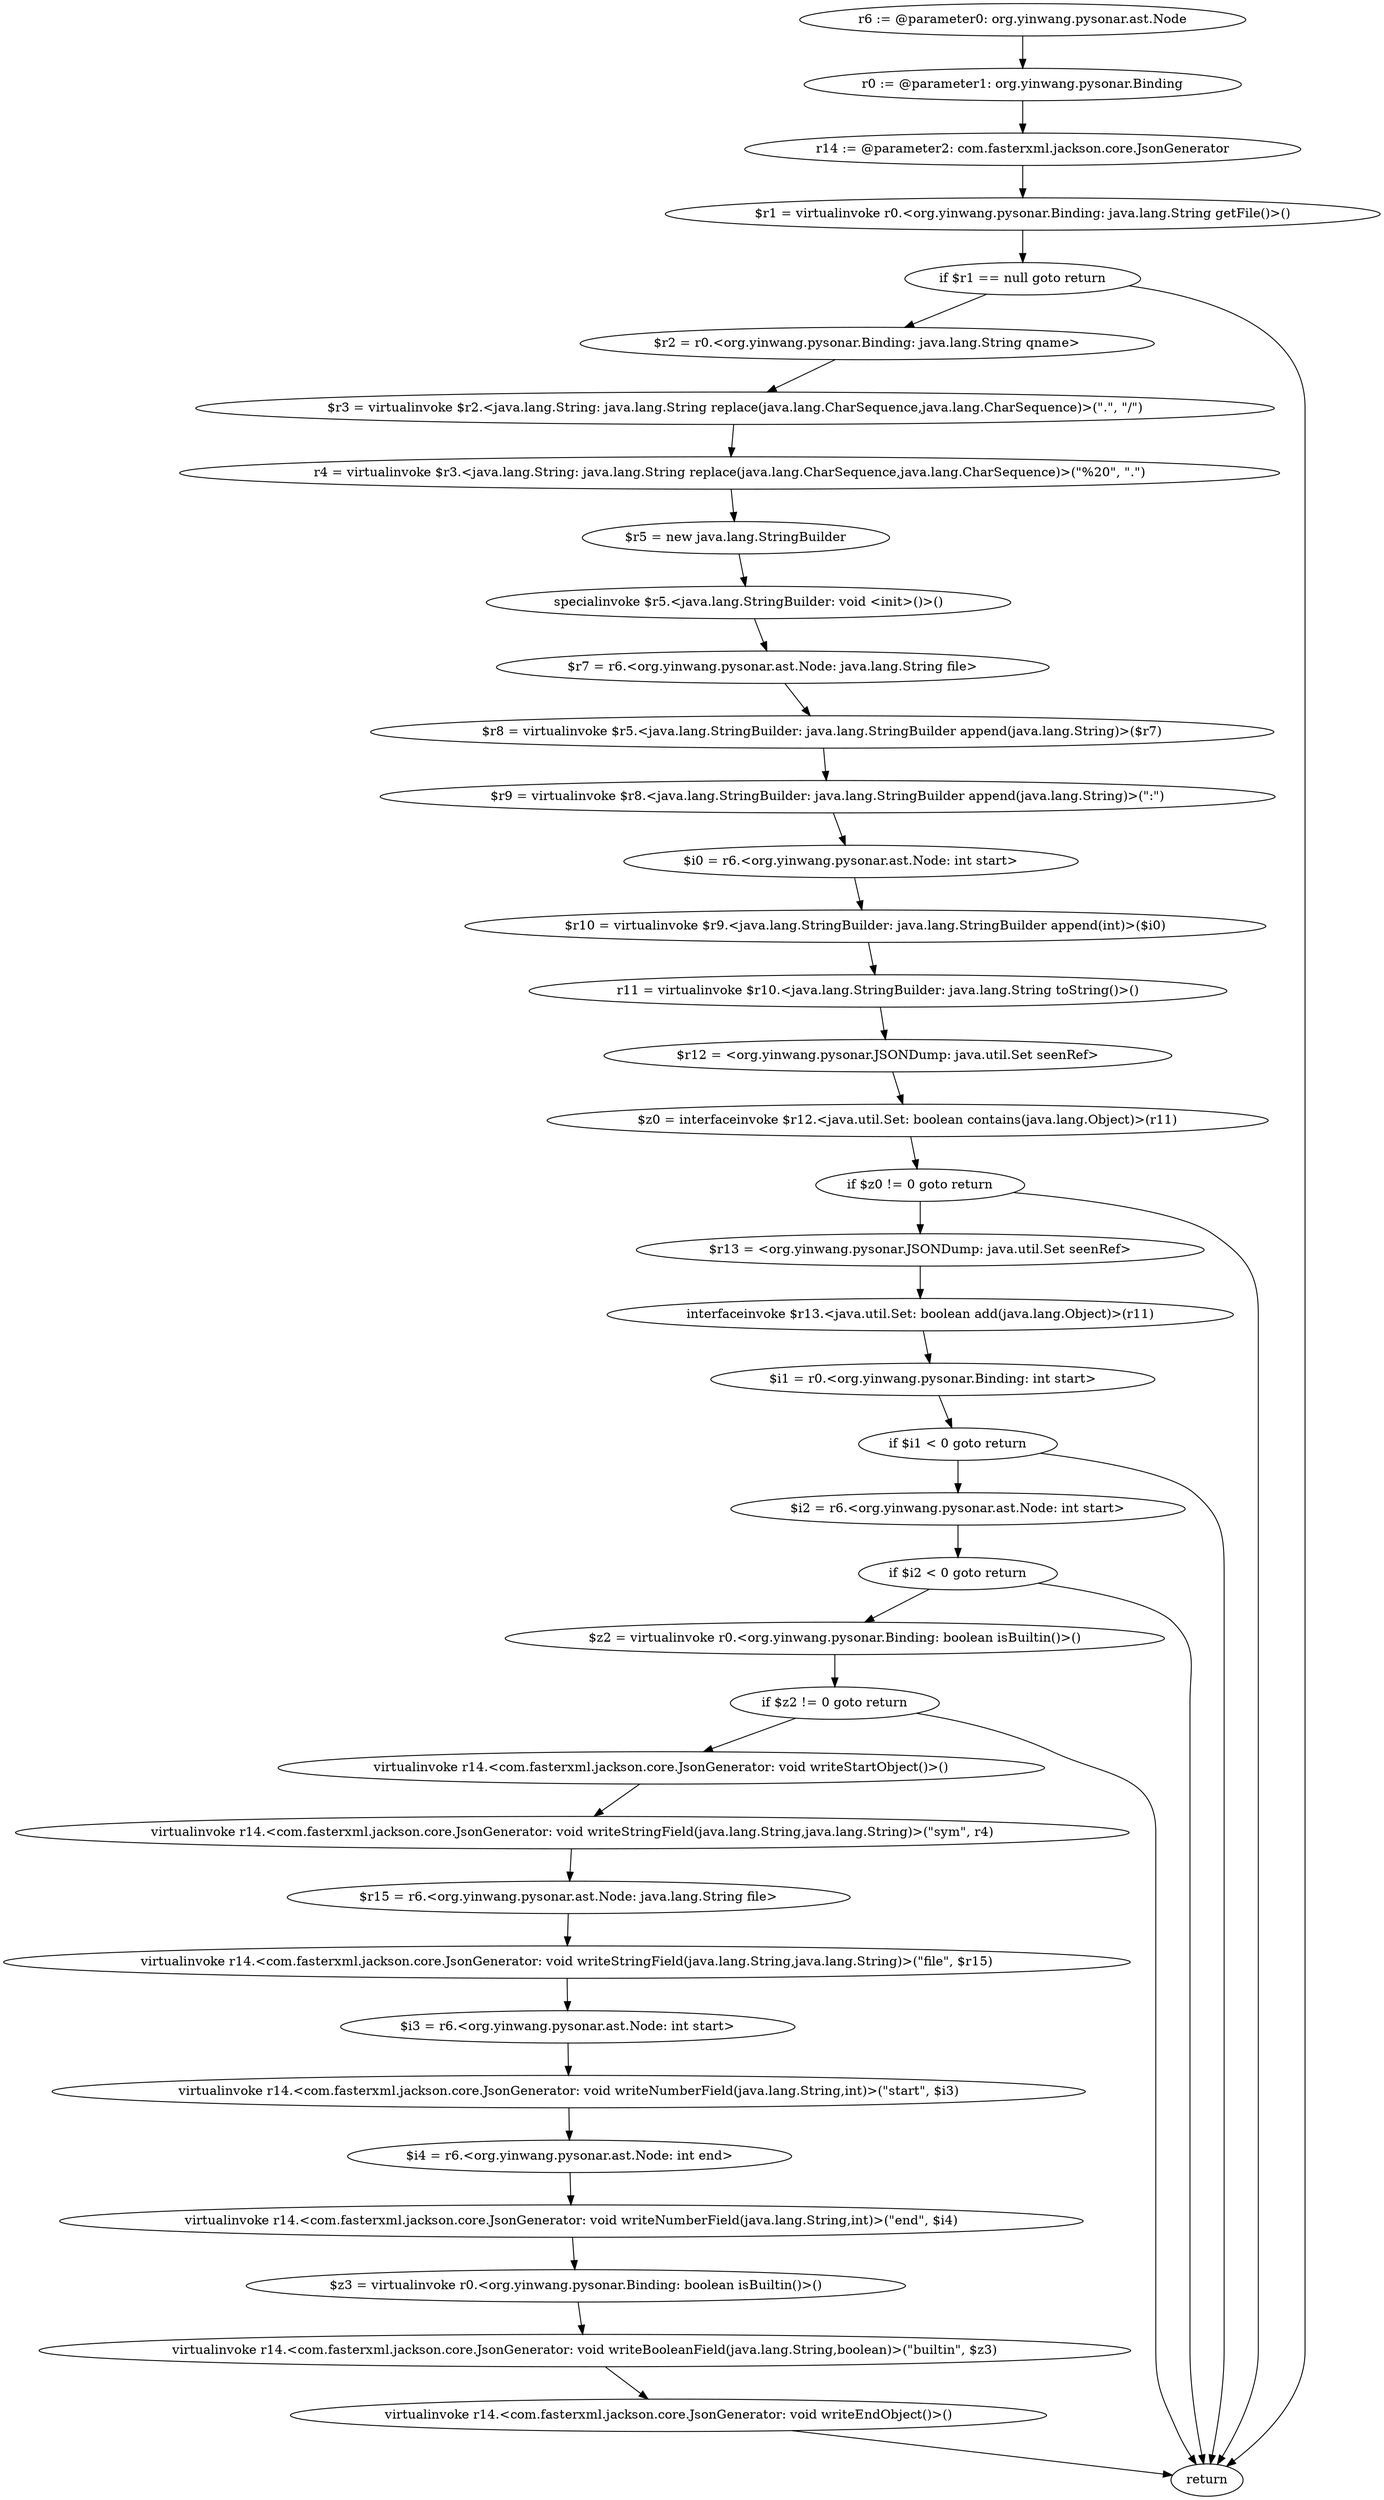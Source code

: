 digraph "unitGraph" {
    "r6 := @parameter0: org.yinwang.pysonar.ast.Node"
    "r0 := @parameter1: org.yinwang.pysonar.Binding"
    "r14 := @parameter2: com.fasterxml.jackson.core.JsonGenerator"
    "$r1 = virtualinvoke r0.<org.yinwang.pysonar.Binding: java.lang.String getFile()>()"
    "if $r1 == null goto return"
    "$r2 = r0.<org.yinwang.pysonar.Binding: java.lang.String qname>"
    "$r3 = virtualinvoke $r2.<java.lang.String: java.lang.String replace(java.lang.CharSequence,java.lang.CharSequence)>(\".\", \"/\")"
    "r4 = virtualinvoke $r3.<java.lang.String: java.lang.String replace(java.lang.CharSequence,java.lang.CharSequence)>(\"%20\", \".\")"
    "$r5 = new java.lang.StringBuilder"
    "specialinvoke $r5.<java.lang.StringBuilder: void <init>()>()"
    "$r7 = r6.<org.yinwang.pysonar.ast.Node: java.lang.String file>"
    "$r8 = virtualinvoke $r5.<java.lang.StringBuilder: java.lang.StringBuilder append(java.lang.String)>($r7)"
    "$r9 = virtualinvoke $r8.<java.lang.StringBuilder: java.lang.StringBuilder append(java.lang.String)>(\":\")"
    "$i0 = r6.<org.yinwang.pysonar.ast.Node: int start>"
    "$r10 = virtualinvoke $r9.<java.lang.StringBuilder: java.lang.StringBuilder append(int)>($i0)"
    "r11 = virtualinvoke $r10.<java.lang.StringBuilder: java.lang.String toString()>()"
    "$r12 = <org.yinwang.pysonar.JSONDump: java.util.Set seenRef>"
    "$z0 = interfaceinvoke $r12.<java.util.Set: boolean contains(java.lang.Object)>(r11)"
    "if $z0 != 0 goto return"
    "$r13 = <org.yinwang.pysonar.JSONDump: java.util.Set seenRef>"
    "interfaceinvoke $r13.<java.util.Set: boolean add(java.lang.Object)>(r11)"
    "$i1 = r0.<org.yinwang.pysonar.Binding: int start>"
    "if $i1 < 0 goto return"
    "$i2 = r6.<org.yinwang.pysonar.ast.Node: int start>"
    "if $i2 < 0 goto return"
    "$z2 = virtualinvoke r0.<org.yinwang.pysonar.Binding: boolean isBuiltin()>()"
    "if $z2 != 0 goto return"
    "virtualinvoke r14.<com.fasterxml.jackson.core.JsonGenerator: void writeStartObject()>()"
    "virtualinvoke r14.<com.fasterxml.jackson.core.JsonGenerator: void writeStringField(java.lang.String,java.lang.String)>(\"sym\", r4)"
    "$r15 = r6.<org.yinwang.pysonar.ast.Node: java.lang.String file>"
    "virtualinvoke r14.<com.fasterxml.jackson.core.JsonGenerator: void writeStringField(java.lang.String,java.lang.String)>(\"file\", $r15)"
    "$i3 = r6.<org.yinwang.pysonar.ast.Node: int start>"
    "virtualinvoke r14.<com.fasterxml.jackson.core.JsonGenerator: void writeNumberField(java.lang.String,int)>(\"start\", $i3)"
    "$i4 = r6.<org.yinwang.pysonar.ast.Node: int end>"
    "virtualinvoke r14.<com.fasterxml.jackson.core.JsonGenerator: void writeNumberField(java.lang.String,int)>(\"end\", $i4)"
    "$z3 = virtualinvoke r0.<org.yinwang.pysonar.Binding: boolean isBuiltin()>()"
    "virtualinvoke r14.<com.fasterxml.jackson.core.JsonGenerator: void writeBooleanField(java.lang.String,boolean)>(\"builtin\", $z3)"
    "virtualinvoke r14.<com.fasterxml.jackson.core.JsonGenerator: void writeEndObject()>()"
    "return"
    "r6 := @parameter0: org.yinwang.pysonar.ast.Node"->"r0 := @parameter1: org.yinwang.pysonar.Binding";
    "r0 := @parameter1: org.yinwang.pysonar.Binding"->"r14 := @parameter2: com.fasterxml.jackson.core.JsonGenerator";
    "r14 := @parameter2: com.fasterxml.jackson.core.JsonGenerator"->"$r1 = virtualinvoke r0.<org.yinwang.pysonar.Binding: java.lang.String getFile()>()";
    "$r1 = virtualinvoke r0.<org.yinwang.pysonar.Binding: java.lang.String getFile()>()"->"if $r1 == null goto return";
    "if $r1 == null goto return"->"$r2 = r0.<org.yinwang.pysonar.Binding: java.lang.String qname>";
    "if $r1 == null goto return"->"return";
    "$r2 = r0.<org.yinwang.pysonar.Binding: java.lang.String qname>"->"$r3 = virtualinvoke $r2.<java.lang.String: java.lang.String replace(java.lang.CharSequence,java.lang.CharSequence)>(\".\", \"/\")";
    "$r3 = virtualinvoke $r2.<java.lang.String: java.lang.String replace(java.lang.CharSequence,java.lang.CharSequence)>(\".\", \"/\")"->"r4 = virtualinvoke $r3.<java.lang.String: java.lang.String replace(java.lang.CharSequence,java.lang.CharSequence)>(\"%20\", \".\")";
    "r4 = virtualinvoke $r3.<java.lang.String: java.lang.String replace(java.lang.CharSequence,java.lang.CharSequence)>(\"%20\", \".\")"->"$r5 = new java.lang.StringBuilder";
    "$r5 = new java.lang.StringBuilder"->"specialinvoke $r5.<java.lang.StringBuilder: void <init>()>()";
    "specialinvoke $r5.<java.lang.StringBuilder: void <init>()>()"->"$r7 = r6.<org.yinwang.pysonar.ast.Node: java.lang.String file>";
    "$r7 = r6.<org.yinwang.pysonar.ast.Node: java.lang.String file>"->"$r8 = virtualinvoke $r5.<java.lang.StringBuilder: java.lang.StringBuilder append(java.lang.String)>($r7)";
    "$r8 = virtualinvoke $r5.<java.lang.StringBuilder: java.lang.StringBuilder append(java.lang.String)>($r7)"->"$r9 = virtualinvoke $r8.<java.lang.StringBuilder: java.lang.StringBuilder append(java.lang.String)>(\":\")";
    "$r9 = virtualinvoke $r8.<java.lang.StringBuilder: java.lang.StringBuilder append(java.lang.String)>(\":\")"->"$i0 = r6.<org.yinwang.pysonar.ast.Node: int start>";
    "$i0 = r6.<org.yinwang.pysonar.ast.Node: int start>"->"$r10 = virtualinvoke $r9.<java.lang.StringBuilder: java.lang.StringBuilder append(int)>($i0)";
    "$r10 = virtualinvoke $r9.<java.lang.StringBuilder: java.lang.StringBuilder append(int)>($i0)"->"r11 = virtualinvoke $r10.<java.lang.StringBuilder: java.lang.String toString()>()";
    "r11 = virtualinvoke $r10.<java.lang.StringBuilder: java.lang.String toString()>()"->"$r12 = <org.yinwang.pysonar.JSONDump: java.util.Set seenRef>";
    "$r12 = <org.yinwang.pysonar.JSONDump: java.util.Set seenRef>"->"$z0 = interfaceinvoke $r12.<java.util.Set: boolean contains(java.lang.Object)>(r11)";
    "$z0 = interfaceinvoke $r12.<java.util.Set: boolean contains(java.lang.Object)>(r11)"->"if $z0 != 0 goto return";
    "if $z0 != 0 goto return"->"$r13 = <org.yinwang.pysonar.JSONDump: java.util.Set seenRef>";
    "if $z0 != 0 goto return"->"return";
    "$r13 = <org.yinwang.pysonar.JSONDump: java.util.Set seenRef>"->"interfaceinvoke $r13.<java.util.Set: boolean add(java.lang.Object)>(r11)";
    "interfaceinvoke $r13.<java.util.Set: boolean add(java.lang.Object)>(r11)"->"$i1 = r0.<org.yinwang.pysonar.Binding: int start>";
    "$i1 = r0.<org.yinwang.pysonar.Binding: int start>"->"if $i1 < 0 goto return";
    "if $i1 < 0 goto return"->"$i2 = r6.<org.yinwang.pysonar.ast.Node: int start>";
    "if $i1 < 0 goto return"->"return";
    "$i2 = r6.<org.yinwang.pysonar.ast.Node: int start>"->"if $i2 < 0 goto return";
    "if $i2 < 0 goto return"->"$z2 = virtualinvoke r0.<org.yinwang.pysonar.Binding: boolean isBuiltin()>()";
    "if $i2 < 0 goto return"->"return";
    "$z2 = virtualinvoke r0.<org.yinwang.pysonar.Binding: boolean isBuiltin()>()"->"if $z2 != 0 goto return";
    "if $z2 != 0 goto return"->"virtualinvoke r14.<com.fasterxml.jackson.core.JsonGenerator: void writeStartObject()>()";
    "if $z2 != 0 goto return"->"return";
    "virtualinvoke r14.<com.fasterxml.jackson.core.JsonGenerator: void writeStartObject()>()"->"virtualinvoke r14.<com.fasterxml.jackson.core.JsonGenerator: void writeStringField(java.lang.String,java.lang.String)>(\"sym\", r4)";
    "virtualinvoke r14.<com.fasterxml.jackson.core.JsonGenerator: void writeStringField(java.lang.String,java.lang.String)>(\"sym\", r4)"->"$r15 = r6.<org.yinwang.pysonar.ast.Node: java.lang.String file>";
    "$r15 = r6.<org.yinwang.pysonar.ast.Node: java.lang.String file>"->"virtualinvoke r14.<com.fasterxml.jackson.core.JsonGenerator: void writeStringField(java.lang.String,java.lang.String)>(\"file\", $r15)";
    "virtualinvoke r14.<com.fasterxml.jackson.core.JsonGenerator: void writeStringField(java.lang.String,java.lang.String)>(\"file\", $r15)"->"$i3 = r6.<org.yinwang.pysonar.ast.Node: int start>";
    "$i3 = r6.<org.yinwang.pysonar.ast.Node: int start>"->"virtualinvoke r14.<com.fasterxml.jackson.core.JsonGenerator: void writeNumberField(java.lang.String,int)>(\"start\", $i3)";
    "virtualinvoke r14.<com.fasterxml.jackson.core.JsonGenerator: void writeNumberField(java.lang.String,int)>(\"start\", $i3)"->"$i4 = r6.<org.yinwang.pysonar.ast.Node: int end>";
    "$i4 = r6.<org.yinwang.pysonar.ast.Node: int end>"->"virtualinvoke r14.<com.fasterxml.jackson.core.JsonGenerator: void writeNumberField(java.lang.String,int)>(\"end\", $i4)";
    "virtualinvoke r14.<com.fasterxml.jackson.core.JsonGenerator: void writeNumberField(java.lang.String,int)>(\"end\", $i4)"->"$z3 = virtualinvoke r0.<org.yinwang.pysonar.Binding: boolean isBuiltin()>()";
    "$z3 = virtualinvoke r0.<org.yinwang.pysonar.Binding: boolean isBuiltin()>()"->"virtualinvoke r14.<com.fasterxml.jackson.core.JsonGenerator: void writeBooleanField(java.lang.String,boolean)>(\"builtin\", $z3)";
    "virtualinvoke r14.<com.fasterxml.jackson.core.JsonGenerator: void writeBooleanField(java.lang.String,boolean)>(\"builtin\", $z3)"->"virtualinvoke r14.<com.fasterxml.jackson.core.JsonGenerator: void writeEndObject()>()";
    "virtualinvoke r14.<com.fasterxml.jackson.core.JsonGenerator: void writeEndObject()>()"->"return";
}
